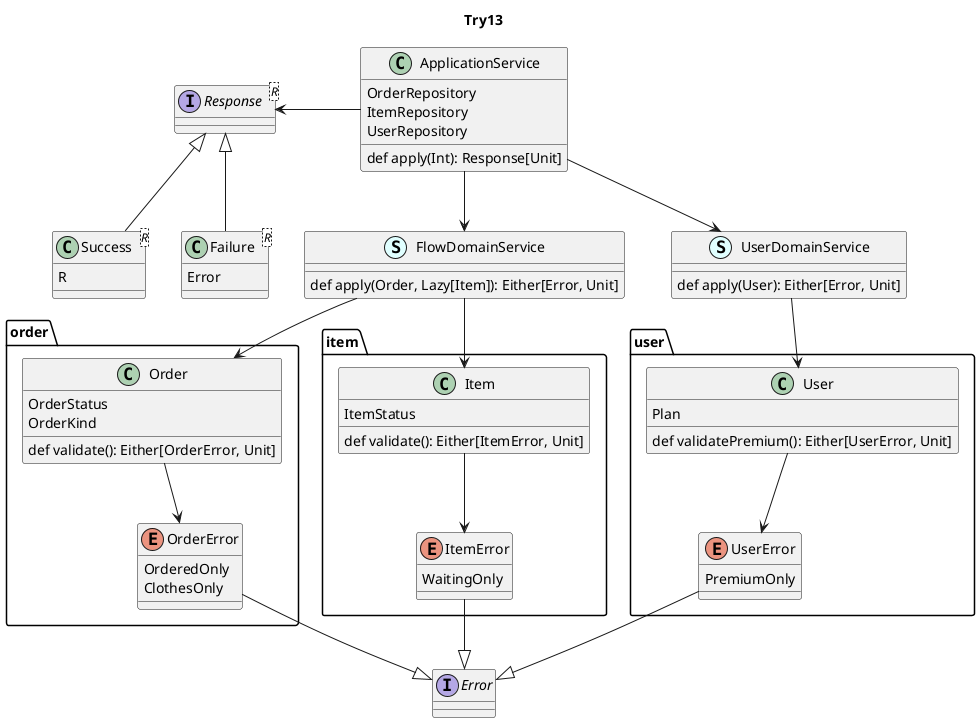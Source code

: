 @startuml

title Try13

class ApplicationService {
  OrderRepository
  ItemRepository
  UserRepository

  def apply(Int): Response[Unit]
}

interface Response<R>

class Success<R> {
  R
}

class Failure<R> {
  Error
}

Success -u-|> Response
Failure -u-|> Response

class FlowDomainService << (S, lightcyan) >> {
  def apply(Order, Lazy[Item]): Either[Error, Unit]
}

class UserDomainService << (S, lightcyan) >> {
  def apply(User): Either[Error, Unit]
}

package order {
  class Order {
    OrderStatus
    OrderKind

    def validate(): Either[OrderError, Unit]
  }

  enum OrderError {
    OrderedOnly
    ClothesOnly
  }

  Order -d-> OrderError
}

package item {
  class Item {
    ItemStatus

    def validate(): Either[ItemError, Unit]
  }

  enum ItemError {
    WaitingOnly
  }

  Item -d-> ItemError
}

package user {
  class User {
    Plan

    def validatePremium(): Either[UserError, Unit]
  }

  enum UserError {
    PremiumOnly
  }

  User -d-> UserError
}

interface Error

FlowDomainService -d-> Order
FlowDomainService -d-> Item

UserDomainService -d-> User

OrderError -d-|> Error
ItemError -d-|> Error
UserError -d-|> Error

ApplicationService -d-> FlowDomainService
ApplicationService -d-> UserDomainService

ApplicationService -l-> Response

@enduml
